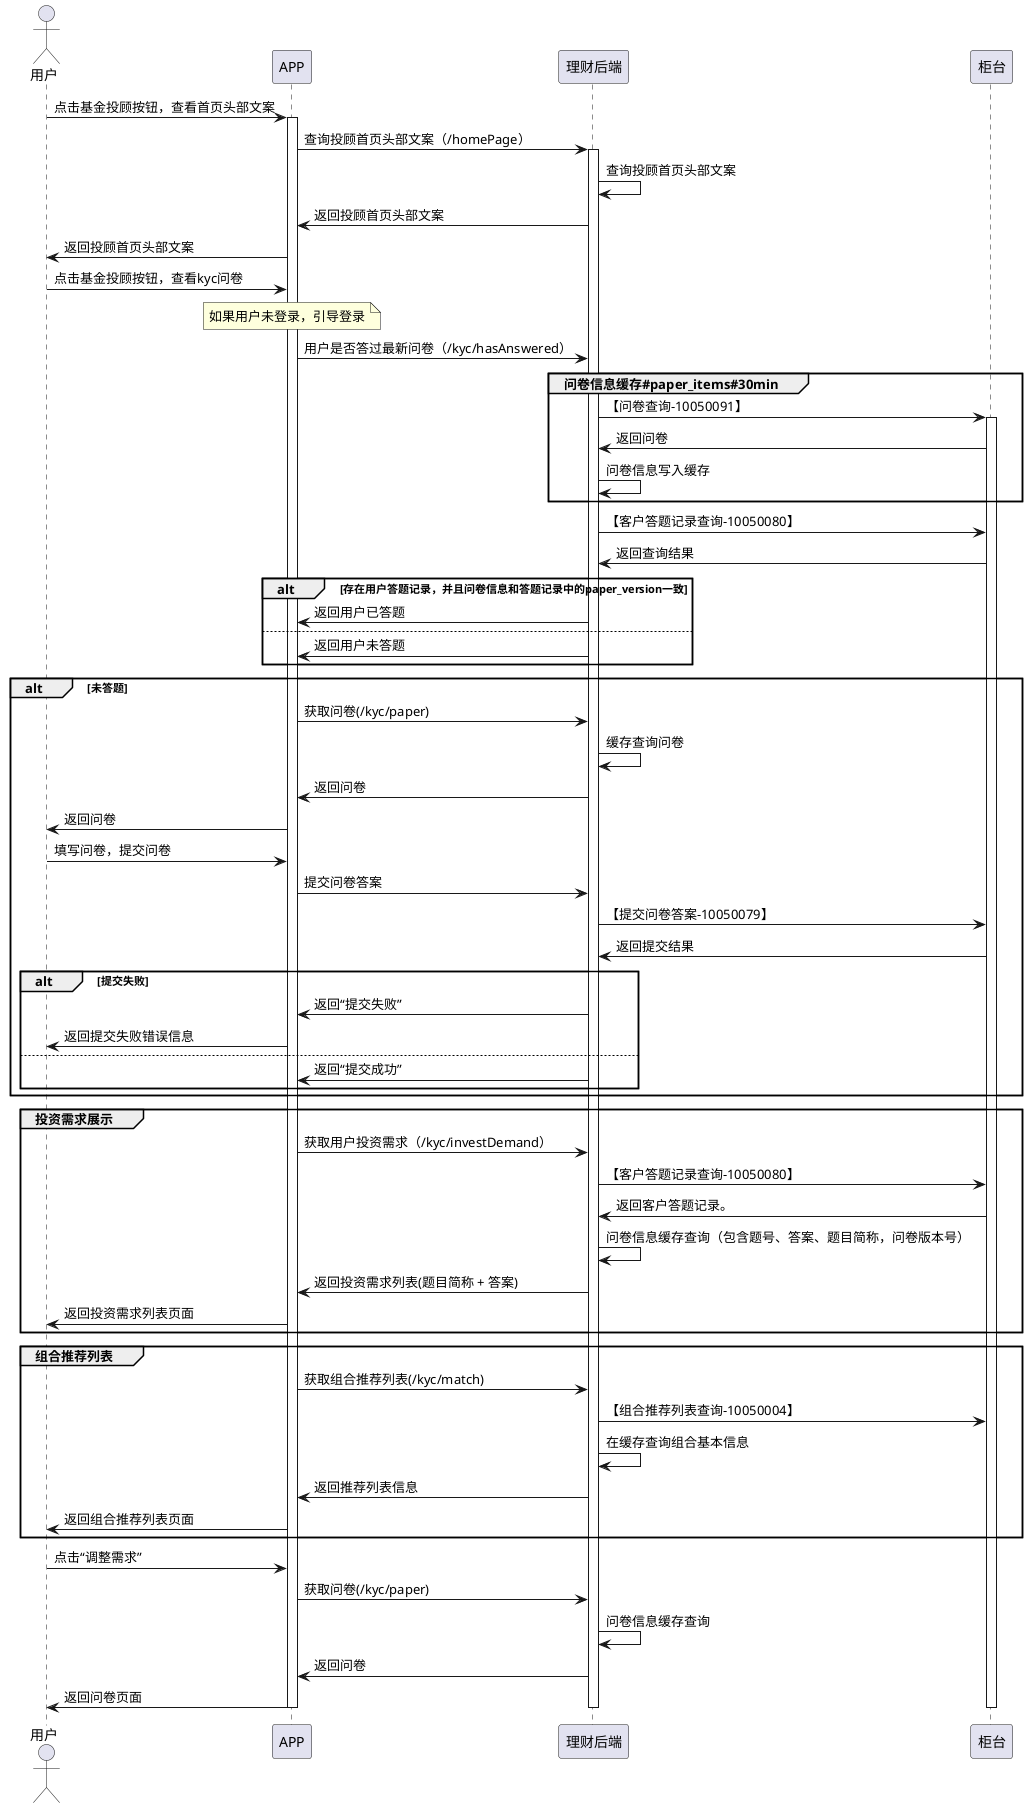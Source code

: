 @startuml

actor 用户 as user
participant APP as APP
participant 理财后端 as financial
participant 柜台 as counter

user -> APP: 点击基金投顾按钮，查看首页头部文案
activate APP
APP -> financial: 查询投顾首页头部文案（/homePage）
activate financial
financial -> financial:查询投顾首页头部文案
financial -> APP: 返回投顾首页头部文案
APP -> user:返回投顾首页头部文案
user -> APP: 点击基金投顾按钮，查看kyc问卷
note over APP
     如果用户未登录，引导登录
end note

APP -> financial:用户是否答过最新问卷（/kyc/hasAnswered）
group 问卷信息缓存#paper_items#30min
financial->counter:【问卷查询-10050091】
activate counter
counter->financial:返回问卷
financial -> financial:问卷信息写入缓存/'#paper_items#30min'/
end
financial -> counter: 【客户答题记录查询-10050080】
counter -> financial: 返回查询结果


'alt 问卷信息和答题记录中的paper_version一致
'    financial -> APP: 返回答过最新问卷
'else 问卷信息和答题记录中返回的paper_version不一致
'    financial -> APP: 返回未答过最新问卷
'end
alt 存在用户答题记录，并且问卷信息和答题记录中的paper_version一致
    financial -> APP: 返回用户已答题
else
    financial -> APP: 返回用户未答题
end
'financial -> APP: 用户是否答过最新问卷(存在用户答题记录，并且问卷信息和答题记录中的paper_version一致，\n则答过最新问卷；反之，没答过)
alt 未答题
        APP -> financial: 获取问卷(/kyc/paper)
        financial->financial:缓存查询问卷
        financial->APP:返回问卷
        APP -> user:返回问卷
        user->APP:填写问卷，提交问卷
        APP -> financial: 提交问卷答案
        financial -> counter: 【提交问卷答案-10050079】
        counter -> financial: 返回提交结果
        alt 提交失败
            financial -> APP: 返回“提交失败”
            APP -> user: 返回提交失败错误信息
        else
            financial -> APP: 返回“提交成功”
        end
end
'        financial -> APP: 返回“提交成功”
'        APP -> APP: 获取投顾组合推荐列表（/kyc/match）

'alt 已答题
        group 投资需求展示
            APP -> financial: 获取用户投资需求（/kyc/investDemand）
            financial -> counter: 【客户答题记录查询-10050080】
            counter -> financial: 返回客户答题记录。
            financial -> financial: 问卷信息缓存查询（包含题号、答案、题目简称，问卷版本号）
'            financial -> financial: 通过答题记录、问卷信息组装题目简称和答案
            financial -> APP :返回投资需求列表(题目简称 + 答案)
            APP -> user :返回投资需求列表页面
        end

        group  组合推荐列表
            APP->financial: 获取组合推荐列表(/kyc/match)
            financial -> counter: 【组合推荐列表查询-10050004】
            note over financial
'                 输入参数：order_direction：排序方向  待确认
            end note
            financial-> financial:在缓存查询组合基本信息
            financial -> APP:返回推荐列表信息
            APP -> user: 返回组合推荐列表页面
        end
'end

user -> APP: 点击“调整需求”
APP -> financial: 获取问卷(/kyc/paper)
financial -> financial: 问卷信息缓存查询
financial->APP:返回问卷
APP->user:返回问卷页面


deactivate APP
deactivate financial
deactivate counter
@enduml